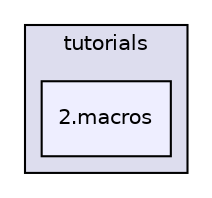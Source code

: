 digraph "tutorials/2.macros" {
  compound=true
  node [ fontsize="10", fontname="Helvetica"];
  edge [ labelfontsize="10", labelfontname="Helvetica"];
  subgraph clusterdir_0d353d24d0afa59909efab6593124f6d {
    graph [ bgcolor="#ddddee", pencolor="black", label="tutorials" fontname="Helvetica", fontsize="10", URL="dir_0d353d24d0afa59909efab6593124f6d.html"]
  dir_421ad9609a557de6f21792d9f100efdb [shape=box, label="2.macros", style="filled", fillcolor="#eeeeff", pencolor="black", URL="dir_421ad9609a557de6f21792d9f100efdb.html"];
  }
}
